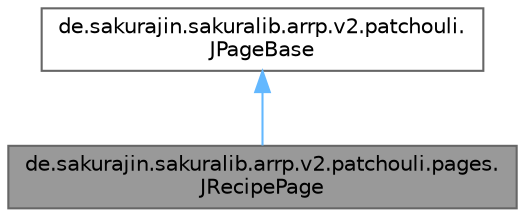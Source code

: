 digraph "de.sakurajin.sakuralib.arrp.v2.patchouli.pages.JRecipePage"
{
 // LATEX_PDF_SIZE
  bgcolor="transparent";
  edge [fontname=Helvetica,fontsize=10,labelfontname=Helvetica,labelfontsize=10];
  node [fontname=Helvetica,fontsize=10,shape=box,height=0.2,width=0.4];
  Node1 [label="de.sakurajin.sakuralib.arrp.v2.patchouli.pages.\lJRecipePage",height=0.2,width=0.4,color="gray40", fillcolor="grey60", style="filled", fontcolor="black",tooltip="A page containing 1 or 2 recipes."];
  Node2 -> Node1 [dir="back",color="steelblue1",style="solid"];
  Node2 [label="de.sakurajin.sakuralib.arrp.v2.patchouli.\lJPageBase",height=0.2,width=0.4,color="gray40", fillcolor="white", style="filled",URL="$classde_1_1sakurajin_1_1sakuralib_1_1arrp_1_1v2_1_1patchouli_1_1JPageBase.html",tooltip="Base class for all pages This only contains the basic data common across all page types."];
}
